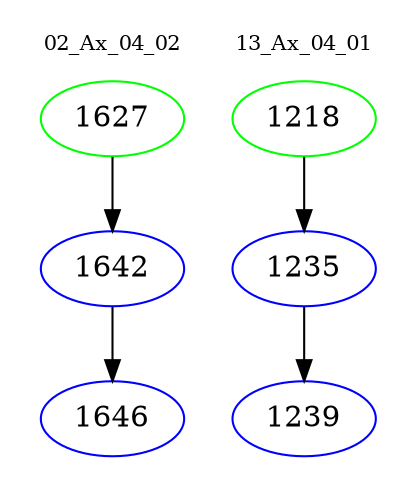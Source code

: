 digraph{
subgraph cluster_0 {
color = white
label = "02_Ax_04_02";
fontsize=10;
T0_1627 [label="1627", color="green"]
T0_1627 -> T0_1642 [color="black"]
T0_1642 [label="1642", color="blue"]
T0_1642 -> T0_1646 [color="black"]
T0_1646 [label="1646", color="blue"]
}
subgraph cluster_1 {
color = white
label = "13_Ax_04_01";
fontsize=10;
T1_1218 [label="1218", color="green"]
T1_1218 -> T1_1235 [color="black"]
T1_1235 [label="1235", color="blue"]
T1_1235 -> T1_1239 [color="black"]
T1_1239 [label="1239", color="blue"]
}
}
